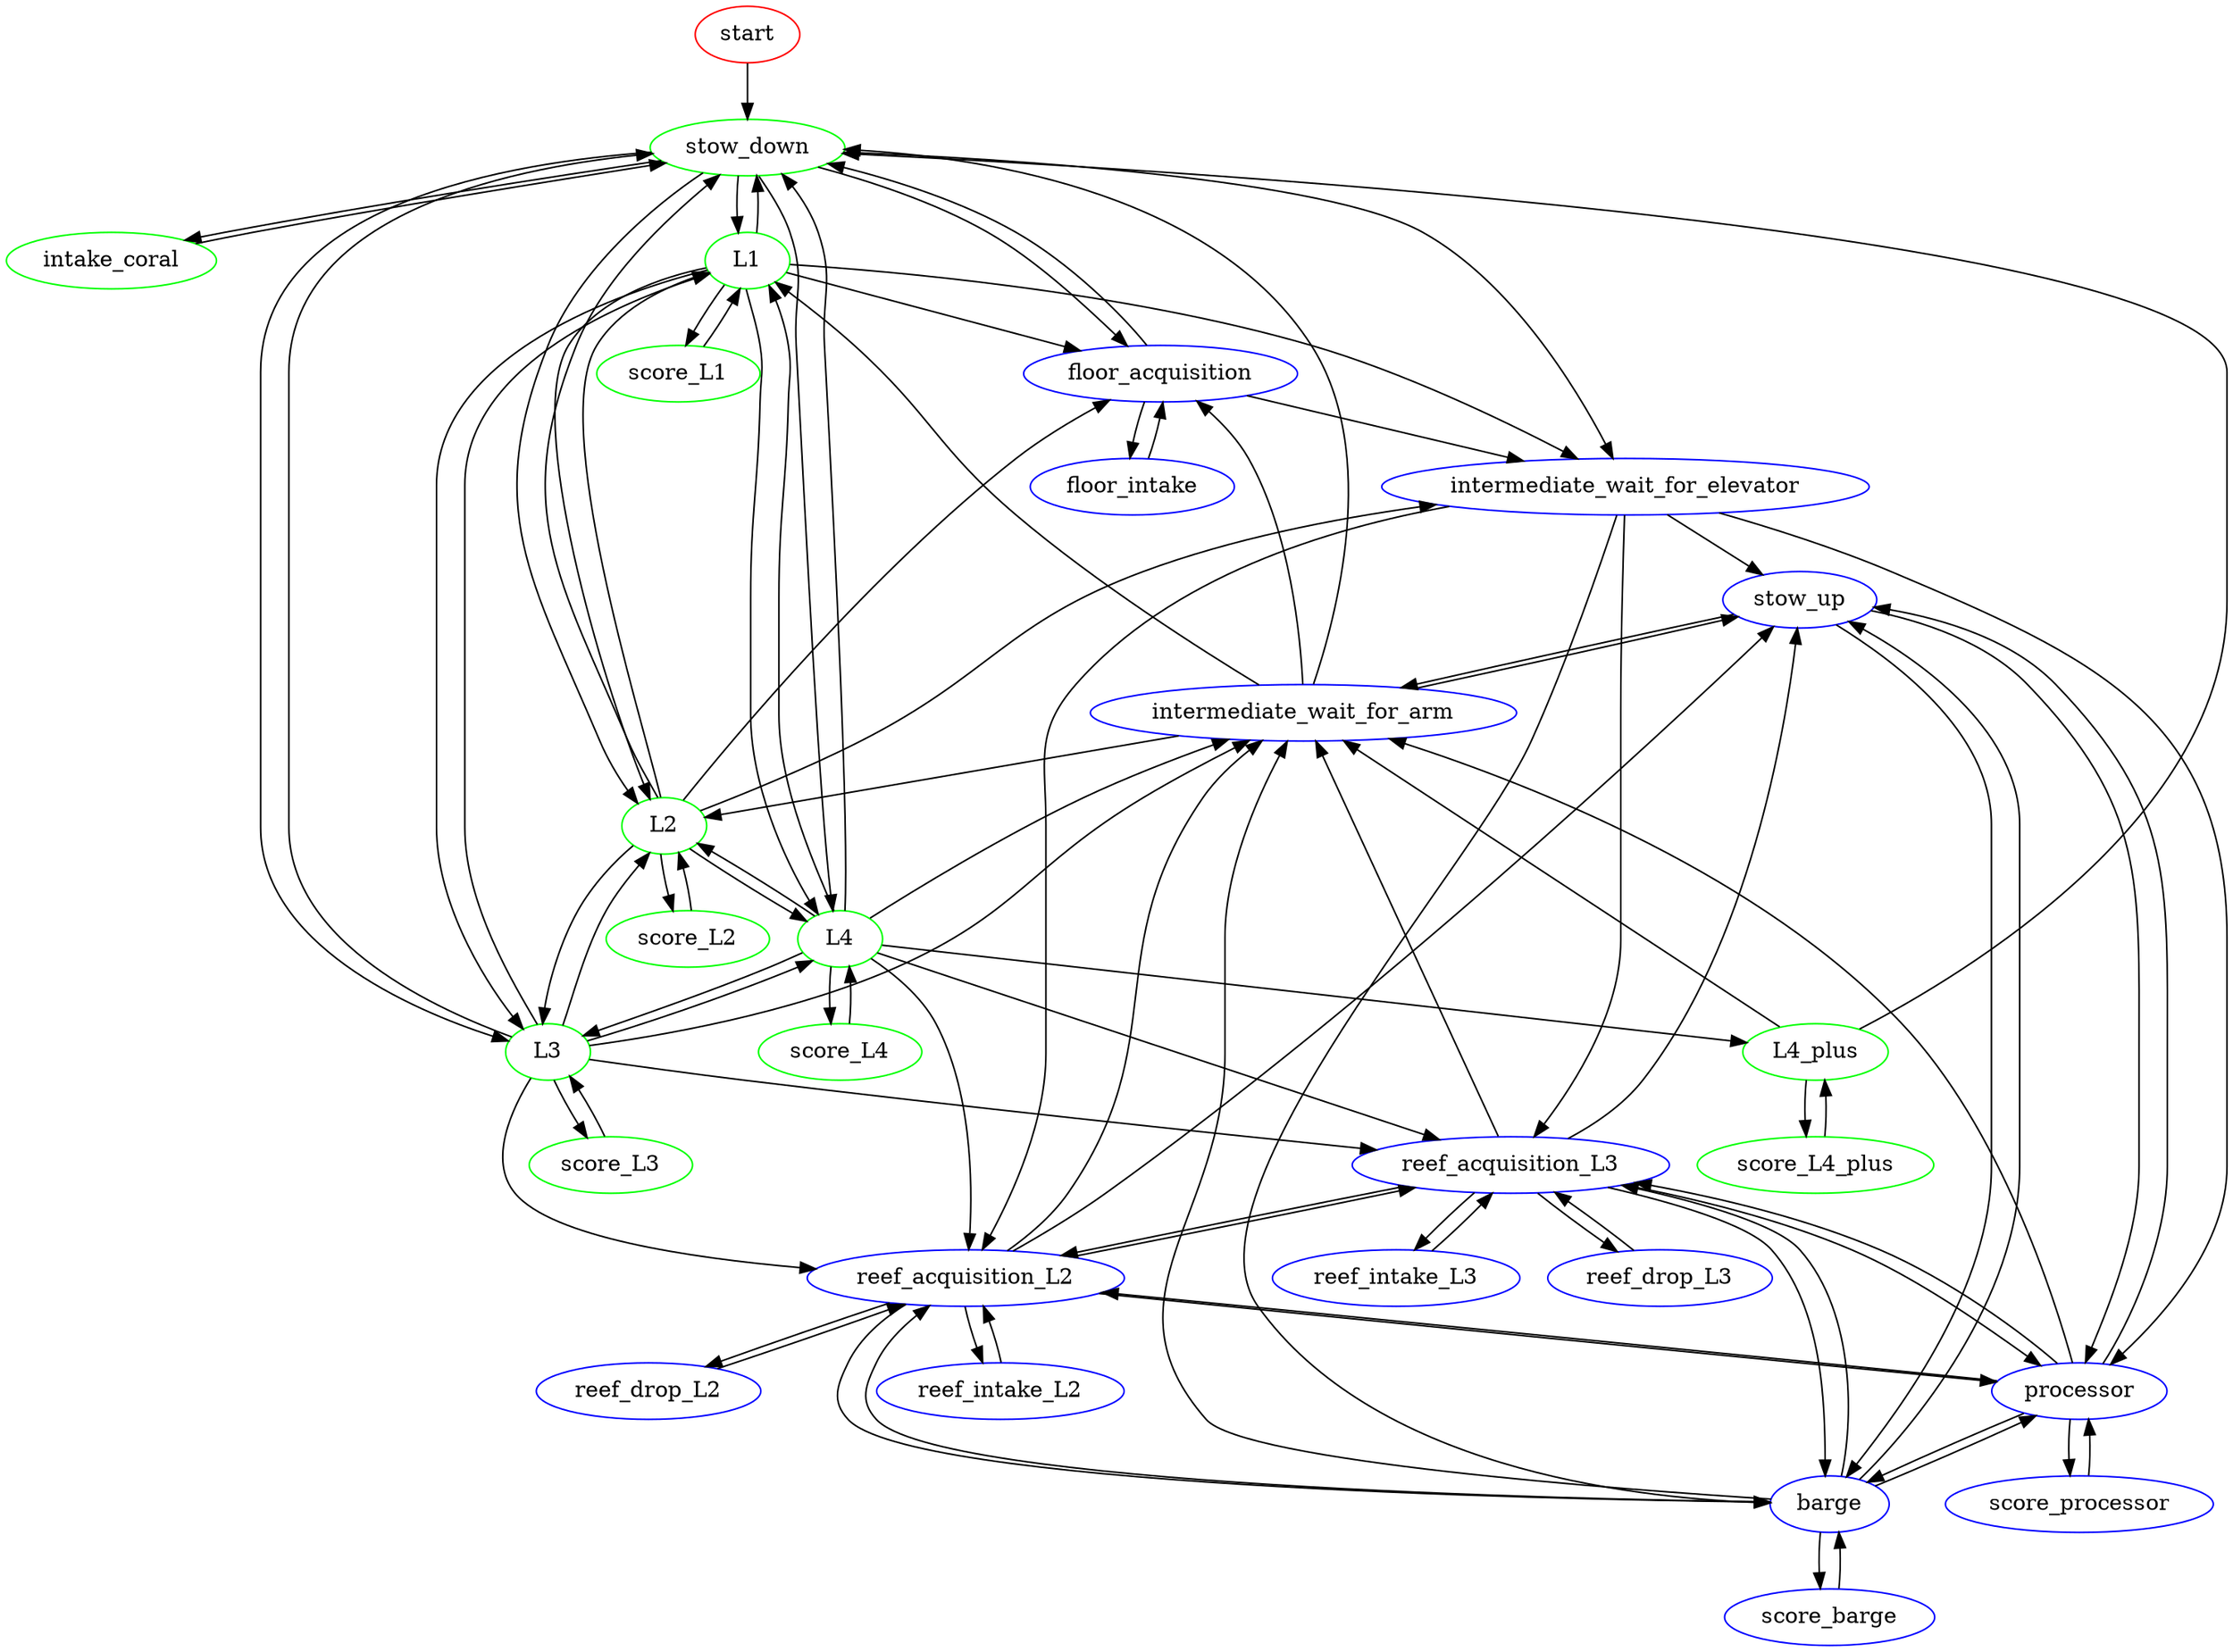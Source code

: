 digraph Superstructure {
  /*
   * Graphviz DOT file for the superstructure state machine.
   * States are represented as nodes, and transitions are represented as edges.
  */

  // Node definitions
  start [color = red]
  stow_down [color = green]

  intake_coral [color = green]

  L1 [color = green]
  L2 [color = green]
  L3 [color = green]
  L4 [color = green]
  L4_plus [color = green]

  score_L1 [color = green]
  score_L2 [color = green]
  score_L3 [color = green]
  score_L4 [color = green]
  score_L4_plus [color = green]

  intermediate_wait_for_elevator [color = blue]
  intermediate_wait_for_arm [color = blue]

  stow_up [color = blue]

  floor_acquisition [color = blue]
  reef_acquisition_L2 [color = blue]
  reef_acquisition_L3 [color = blue]

  barge [color = blue]
  processor [color = blue]

  floor_intake [color = blue]
  reef_intake_L2 [color = blue]
  reef_intake_L3 [color = blue]
  reef_drop_L2 [color = blue]
  reef_drop_L3 [color = blue]

  score_barge [color = blue]
  score_processor [color = blue]



  // start  
  start -> stow_down

  // stow down
  stow_down -> intake_coral
  stow_down -> L1
  stow_down -> L2
  stow_down -> L3
  stow_down -> L4
  
  stow_down -> intermediate_wait_for_elevator

  stow_down -> floor_acquisition

  // intake coral
  intake_coral -> stow_down

  // L1
  L1 -> stow_down
  
  L1 -> L2
  L1 -> L3
  L1 -> L4
  
  L1 -> score_L1

  L1 -> intermediate_wait_for_elevator

  L1 -> floor_acquisition

  // L2
  L2 -> stow_down

  L2 -> L1
  L2 -> L3
  L2 -> L4

  L2 -> score_L2
  
  L2 -> intermediate_wait_for_elevator

  L2 -> floor_acquisition

  // L3
  L3 -> stow_down

  L3 -> L1
  L3 -> L2
  L3 -> L4

  L3 -> score_L3
  
  L3 -> intermediate_wait_for_arm
  
  L3 -> reef_acquisition_L2
  L3 -> reef_acquisition_L3
  
  // L4
  L4 -> stow_down
  
  L4 -> L1
  L4 -> L2
  L4 -> L3
  L4 -> L4_plus
  
  L4 -> score_L4
  
  L4 -> intermediate_wait_for_arm
  
  L4 -> reef_acquisition_L2
  L4 -> reef_acquisition_L3
  
  // L4_plus
  L4_plus -> stow_down
  
  L4_plus -> score_L4_plus
  
  L4_plus -> intermediate_wait_for_arm
  
  // score_L1
  score_L1 -> L1
  
  // score_L2
  score_L2 -> L2
  
  // score_L3
  score_L3 -> L3
  
  // score_L4
  score_L4 -> L4
  
  // score_L4_plus
  score_L4_plus -> L4_plus
  
  // intermediate_wait_for_elevator
  intermediate_wait_for_elevator -> stow_up
  
  intermediate_wait_for_elevator -> reef_acquisition_L2
  intermediate_wait_for_elevator -> reef_acquisition_L3
  
  intermediate_wait_for_elevator -> barge
  intermediate_wait_for_elevator -> processor

  // intermediate_wait_for_arm
  intermediate_wait_for_arm -> stow_down
  
  intermediate_wait_for_arm -> L1
  intermediate_wait_for_arm -> L2
  
  intermediate_wait_for_arm -> floor_acquisition
  
  // stow_up
  stow_up -> intermediate_wait_for_arm
  
  stow_up -> barge
  stow_up -> processor
  
  intermediate_wait_for_arm -> stow_up

  barge -> stow_up
  processor -> stow_up
  // floor_acquisition
  floor_acquisition -> stow_down
  
  floor_acquisition -> intermediate_wait_for_elevator
  
  floor_acquisition -> floor_intake
  
  // reef_acquisition_L2
  reef_acquisition_L2 -> intermediate_wait_for_arm
  
  reef_acquisition_L2 -> stow_up
  
  reef_acquisition_L2 -> reef_acquisition_L3
  
  reef_acquisition_L2 -> barge
  reef_acquisition_L2 -> processor
  
  reef_acquisition_L2 -> reef_intake_L2
  reef_acquisition_L2 -> reef_drop_L2

  // reef_acquisition_L3
  reef_acquisition_L3 -> intermediate_wait_for_arm
  
  reef_acquisition_L3 -> stow_up
  
  reef_acquisition_L3 -> reef_acquisition_L2
  
  reef_acquisition_L3 -> barge
  reef_acquisition_L3 -> processor
  
  reef_acquisition_L3 -> reef_intake_L3
  reef_acquisition_L3 -> reef_drop_L3
  
  // barge
  barge -> intermediate_wait_for_arm
  
  barge -> reef_acquisition_L2
  barge -> reef_acquisition_L3
  
  barge -> processor
  
  barge -> score_barge
  
  // processor
  processor -> intermediate_wait_for_arm
  
  processor -> reef_acquisition_L2
  processor -> reef_acquisition_L3
  
  processor -> barge
  
  processor -> score_processor
  
  // floor_intake
  floor_intake -> floor_acquisition
  
  // reef_intake_L2
  reef_intake_L2 -> reef_acquisition_L2
  
  // reef_intake_L3
  reef_intake_L3 -> reef_acquisition_L3
  
  // reef_drop_L2
  reef_drop_L2 -> reef_acquisition_L2
  
  // reef_drop_L3
  reef_drop_L3 -> reef_acquisition_L3
  
  // score_barge
  score_barge -> barge
  
  // score_processor
  score_processor -> processor
}